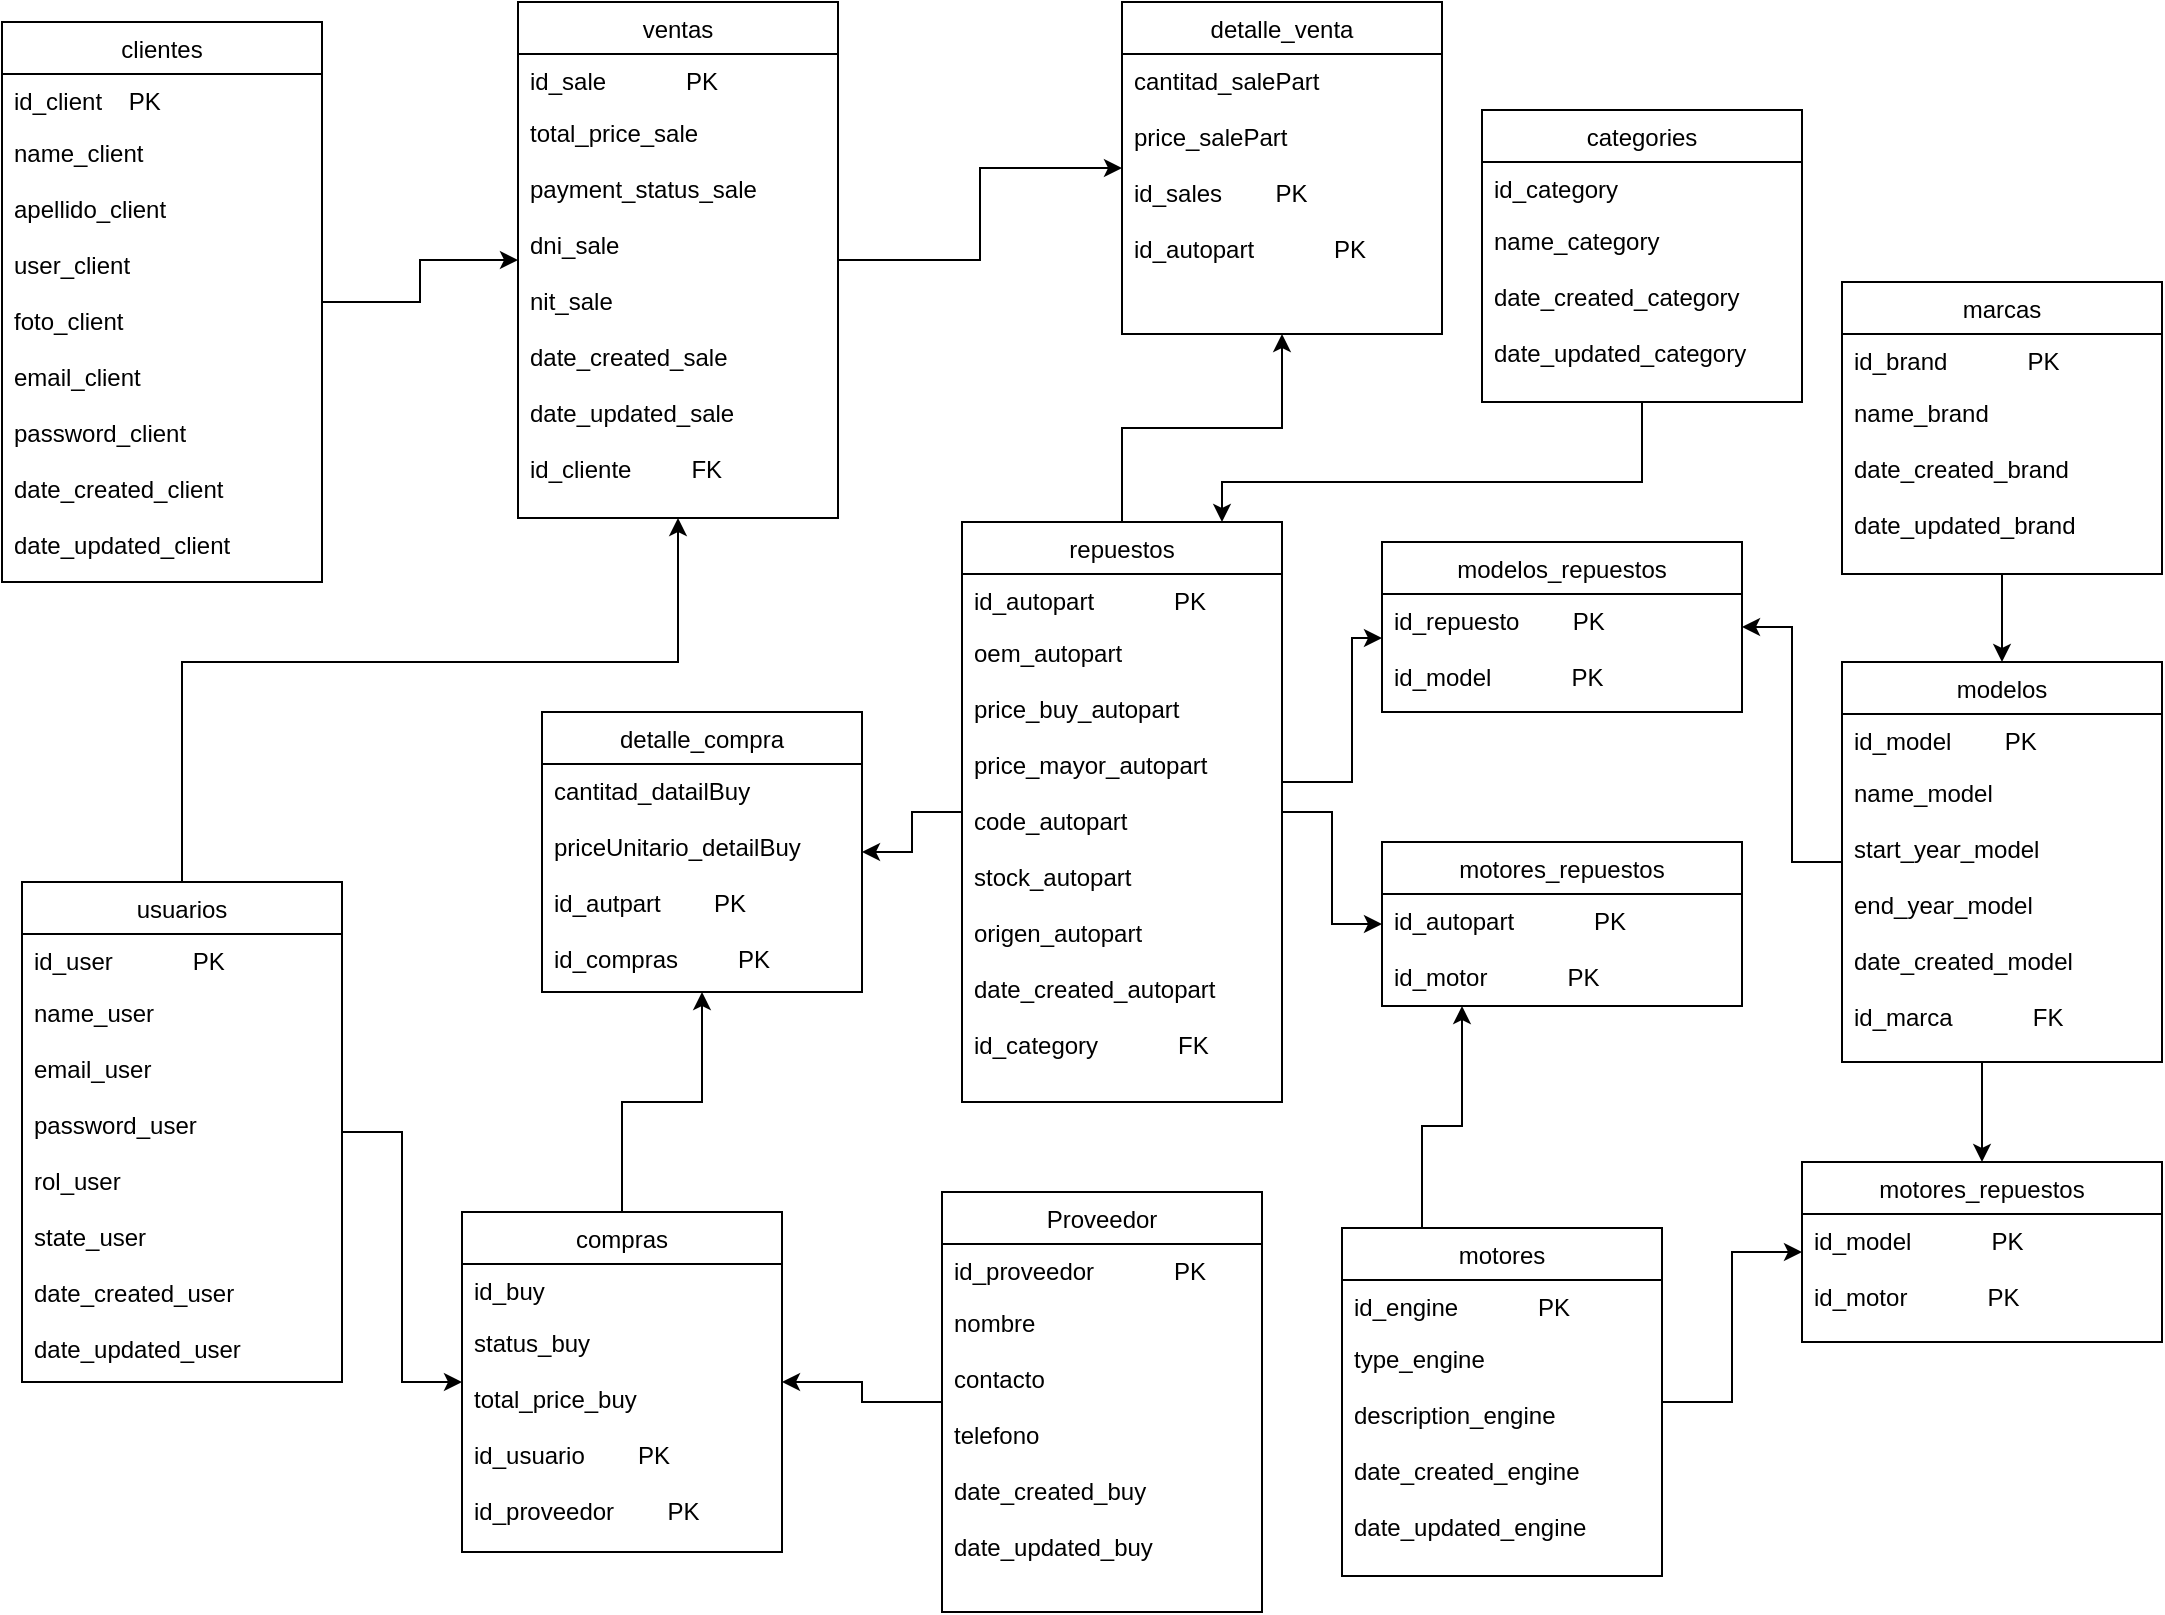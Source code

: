 <mxfile version="24.4.13" type="device">
  <diagram id="C5RBs43oDa-KdzZeNtuy" name="Page-1">
    <mxGraphModel dx="1098" dy="2520" grid="1" gridSize="10" guides="1" tooltips="1" connect="1" arrows="1" fold="1" page="1" pageScale="1" pageWidth="1100" pageHeight="850" math="0" shadow="0">
      <root>
        <mxCell id="WIyWlLk6GJQsqaUBKTNV-0" />
        <mxCell id="WIyWlLk6GJQsqaUBKTNV-1" parent="WIyWlLk6GJQsqaUBKTNV-0" />
        <mxCell id="-6f6kv1cjgYrQZZL3KVE-1" style="edgeStyle=orthogonalEdgeStyle;rounded=0;orthogonalLoop=1;jettySize=auto;html=1;" edge="1" parent="WIyWlLk6GJQsqaUBKTNV-1" source="tGhq1vd1xCX6ENyTumZ_-179" target="tGhq1vd1xCX6ENyTumZ_-230">
          <mxGeometry relative="1" as="geometry" />
        </mxCell>
        <mxCell id="tGhq1vd1xCX6ENyTumZ_-179" value="clientes" style="swimlane;fontStyle=0;align=center;verticalAlign=top;childLayout=stackLayout;horizontal=1;startSize=26;horizontalStack=0;resizeParent=1;resizeLast=0;collapsible=1;marginBottom=0;rounded=0;shadow=0;strokeWidth=1;" parent="WIyWlLk6GJQsqaUBKTNV-1" vertex="1">
          <mxGeometry x="190" y="-1670" width="160" height="280" as="geometry">
            <mxRectangle x="130" y="380" width="160" height="26" as="alternateBounds" />
          </mxGeometry>
        </mxCell>
        <mxCell id="tGhq1vd1xCX6ENyTumZ_-180" value="id_client    PK" style="text;align=left;verticalAlign=top;spacingLeft=4;spacingRight=4;overflow=hidden;rotatable=0;points=[[0,0.5],[1,0.5]];portConstraint=eastwest;" parent="tGhq1vd1xCX6ENyTumZ_-179" vertex="1">
          <mxGeometry y="26" width="160" height="26" as="geometry" />
        </mxCell>
        <mxCell id="tGhq1vd1xCX6ENyTumZ_-181" value="name_client" style="text;align=left;verticalAlign=top;spacingLeft=4;spacingRight=4;overflow=hidden;rotatable=0;points=[[0,0.5],[1,0.5]];portConstraint=eastwest;rounded=0;shadow=0;html=0;" parent="tGhq1vd1xCX6ENyTumZ_-179" vertex="1">
          <mxGeometry y="52" width="160" height="28" as="geometry" />
        </mxCell>
        <mxCell id="HjSV1TEzzstD-xtGG22P-31" value="apellido_client" style="text;align=left;verticalAlign=top;spacingLeft=4;spacingRight=4;overflow=hidden;rotatable=0;points=[[0,0.5],[1,0.5]];portConstraint=eastwest;rounded=0;shadow=0;html=0;" parent="tGhq1vd1xCX6ENyTumZ_-179" vertex="1">
          <mxGeometry y="80" width="160" height="28" as="geometry" />
        </mxCell>
        <mxCell id="HjSV1TEzzstD-xtGG22P-32" value="user_client" style="text;align=left;verticalAlign=top;spacingLeft=4;spacingRight=4;overflow=hidden;rotatable=0;points=[[0,0.5],[1,0.5]];portConstraint=eastwest;rounded=0;shadow=0;html=0;" parent="tGhq1vd1xCX6ENyTumZ_-179" vertex="1">
          <mxGeometry y="108" width="160" height="28" as="geometry" />
        </mxCell>
        <mxCell id="HjSV1TEzzstD-xtGG22P-30" value="foto_client" style="text;align=left;verticalAlign=top;spacingLeft=4;spacingRight=4;overflow=hidden;rotatable=0;points=[[0,0.5],[1,0.5]];portConstraint=eastwest;rounded=0;shadow=0;html=0;" parent="tGhq1vd1xCX6ENyTumZ_-179" vertex="1">
          <mxGeometry y="136" width="160" height="28" as="geometry" />
        </mxCell>
        <mxCell id="tGhq1vd1xCX6ENyTumZ_-183" value="email_client" style="text;align=left;verticalAlign=top;spacingLeft=4;spacingRight=4;overflow=hidden;rotatable=0;points=[[0,0.5],[1,0.5]];portConstraint=eastwest;rounded=0;shadow=0;html=0;" parent="tGhq1vd1xCX6ENyTumZ_-179" vertex="1">
          <mxGeometry y="164" width="160" height="28" as="geometry" />
        </mxCell>
        <mxCell id="tGhq1vd1xCX6ENyTumZ_-184" value="password_client" style="text;align=left;verticalAlign=top;spacingLeft=4;spacingRight=4;overflow=hidden;rotatable=0;points=[[0,0.5],[1,0.5]];portConstraint=eastwest;rounded=0;shadow=0;html=0;" parent="tGhq1vd1xCX6ENyTumZ_-179" vertex="1">
          <mxGeometry y="192" width="160" height="28" as="geometry" />
        </mxCell>
        <mxCell id="tGhq1vd1xCX6ENyTumZ_-189" value="date_created_client" style="text;align=left;verticalAlign=top;spacingLeft=4;spacingRight=4;overflow=hidden;rotatable=0;points=[[0,0.5],[1,0.5]];portConstraint=eastwest;rounded=0;shadow=0;html=0;" parent="tGhq1vd1xCX6ENyTumZ_-179" vertex="1">
          <mxGeometry y="220" width="160" height="28" as="geometry" />
        </mxCell>
        <mxCell id="tGhq1vd1xCX6ENyTumZ_-190" value="date_updated_client" style="text;align=left;verticalAlign=top;spacingLeft=4;spacingRight=4;overflow=hidden;rotatable=0;points=[[0,0.5],[1,0.5]];portConstraint=eastwest;rounded=0;shadow=0;html=0;" parent="tGhq1vd1xCX6ENyTumZ_-179" vertex="1">
          <mxGeometry y="248" width="160" height="28" as="geometry" />
        </mxCell>
        <mxCell id="-6f6kv1cjgYrQZZL3KVE-2" style="edgeStyle=orthogonalEdgeStyle;rounded=0;orthogonalLoop=1;jettySize=auto;html=1;" edge="1" parent="WIyWlLk6GJQsqaUBKTNV-1" source="tGhq1vd1xCX6ENyTumZ_-230" target="tGhq1vd1xCX6ENyTumZ_-243">
          <mxGeometry relative="1" as="geometry" />
        </mxCell>
        <mxCell id="tGhq1vd1xCX6ENyTumZ_-230" value="ventas" style="swimlane;fontStyle=0;align=center;verticalAlign=top;childLayout=stackLayout;horizontal=1;startSize=26;horizontalStack=0;resizeParent=1;resizeLast=0;collapsible=1;marginBottom=0;rounded=0;shadow=0;strokeWidth=1;" parent="WIyWlLk6GJQsqaUBKTNV-1" vertex="1">
          <mxGeometry x="448" y="-1680" width="160" height="258" as="geometry">
            <mxRectangle x="130" y="380" width="160" height="26" as="alternateBounds" />
          </mxGeometry>
        </mxCell>
        <mxCell id="tGhq1vd1xCX6ENyTumZ_-231" value="id_sale            PK" style="text;align=left;verticalAlign=top;spacingLeft=4;spacingRight=4;overflow=hidden;rotatable=0;points=[[0,0.5],[1,0.5]];portConstraint=eastwest;" parent="tGhq1vd1xCX6ENyTumZ_-230" vertex="1">
          <mxGeometry y="26" width="160" height="26" as="geometry" />
        </mxCell>
        <mxCell id="tGhq1vd1xCX6ENyTumZ_-233" value="total_price_sale" style="text;align=left;verticalAlign=top;spacingLeft=4;spacingRight=4;overflow=hidden;rotatable=0;points=[[0,0.5],[1,0.5]];portConstraint=eastwest;rounded=0;shadow=0;html=0;" parent="tGhq1vd1xCX6ENyTumZ_-230" vertex="1">
          <mxGeometry y="52" width="160" height="28" as="geometry" />
        </mxCell>
        <mxCell id="tGhq1vd1xCX6ENyTumZ_-236" value="payment_status_sale" style="text;align=left;verticalAlign=top;spacingLeft=4;spacingRight=4;overflow=hidden;rotatable=0;points=[[0,0.5],[1,0.5]];portConstraint=eastwest;rounded=0;shadow=0;html=0;" parent="tGhq1vd1xCX6ENyTumZ_-230" vertex="1">
          <mxGeometry y="80" width="160" height="28" as="geometry" />
        </mxCell>
        <mxCell id="tGhq1vd1xCX6ENyTumZ_-228" value="dni_sale" style="text;align=left;verticalAlign=top;spacingLeft=4;spacingRight=4;overflow=hidden;rotatable=0;points=[[0,0.5],[1,0.5]];portConstraint=eastwest;rounded=0;shadow=0;html=0;" parent="tGhq1vd1xCX6ENyTumZ_-230" vertex="1">
          <mxGeometry y="108" width="160" height="28" as="geometry" />
        </mxCell>
        <mxCell id="tGhq1vd1xCX6ENyTumZ_-229" value="nit_sale" style="text;align=left;verticalAlign=top;spacingLeft=4;spacingRight=4;overflow=hidden;rotatable=0;points=[[0,0.5],[1,0.5]];portConstraint=eastwest;rounded=0;shadow=0;html=0;" parent="tGhq1vd1xCX6ENyTumZ_-230" vertex="1">
          <mxGeometry y="136" width="160" height="28" as="geometry" />
        </mxCell>
        <mxCell id="tGhq1vd1xCX6ENyTumZ_-234" value="date_created_sale" style="text;align=left;verticalAlign=top;spacingLeft=4;spacingRight=4;overflow=hidden;rotatable=0;points=[[0,0.5],[1,0.5]];portConstraint=eastwest;rounded=0;shadow=0;html=0;" parent="tGhq1vd1xCX6ENyTumZ_-230" vertex="1">
          <mxGeometry y="164" width="160" height="28" as="geometry" />
        </mxCell>
        <mxCell id="pzW-7_iiwVMMT-klEPPE-28" value="date_updated_sale" style="text;align=left;verticalAlign=top;spacingLeft=4;spacingRight=4;overflow=hidden;rotatable=0;points=[[0,0.5],[1,0.5]];portConstraint=eastwest;rounded=0;shadow=0;html=0;" parent="tGhq1vd1xCX6ENyTumZ_-230" vertex="1">
          <mxGeometry y="192" width="160" height="28" as="geometry" />
        </mxCell>
        <mxCell id="-6f6kv1cjgYrQZZL3KVE-15" value="id_cliente         FK" style="text;align=left;verticalAlign=top;spacingLeft=4;spacingRight=4;overflow=hidden;rotatable=0;points=[[0,0.5],[1,0.5]];portConstraint=eastwest;rounded=0;shadow=0;html=0;" vertex="1" parent="tGhq1vd1xCX6ENyTumZ_-230">
          <mxGeometry y="220" width="160" height="38" as="geometry" />
        </mxCell>
        <mxCell id="-6f6kv1cjgYrQZZL3KVE-4" style="edgeStyle=orthogonalEdgeStyle;rounded=0;orthogonalLoop=1;jettySize=auto;html=1;" edge="1" parent="WIyWlLk6GJQsqaUBKTNV-1" source="zkfFHV4jXpPFQw0GAbJ--6" target="tGhq1vd1xCX6ENyTumZ_-230">
          <mxGeometry relative="1" as="geometry">
            <Array as="points">
              <mxPoint x="280" y="-1350" />
              <mxPoint x="528" y="-1350" />
            </Array>
          </mxGeometry>
        </mxCell>
        <mxCell id="-6f6kv1cjgYrQZZL3KVE-5" style="edgeStyle=orthogonalEdgeStyle;rounded=0;orthogonalLoop=1;jettySize=auto;html=1;" edge="1" parent="WIyWlLk6GJQsqaUBKTNV-1" source="zkfFHV4jXpPFQw0GAbJ--6" target="tGhq1vd1xCX6ENyTumZ_-64">
          <mxGeometry relative="1" as="geometry" />
        </mxCell>
        <mxCell id="zkfFHV4jXpPFQw0GAbJ--6" value="usuarios" style="swimlane;fontStyle=0;align=center;verticalAlign=top;childLayout=stackLayout;horizontal=1;startSize=26;horizontalStack=0;resizeParent=1;resizeLast=0;collapsible=1;marginBottom=0;rounded=0;shadow=0;strokeWidth=1;" parent="WIyWlLk6GJQsqaUBKTNV-1" vertex="1">
          <mxGeometry x="200" y="-1240" width="160" height="250" as="geometry">
            <mxRectangle x="130" y="380" width="160" height="26" as="alternateBounds" />
          </mxGeometry>
        </mxCell>
        <mxCell id="zkfFHV4jXpPFQw0GAbJ--7" value="id_user            PK" style="text;align=left;verticalAlign=top;spacingLeft=4;spacingRight=4;overflow=hidden;rotatable=0;points=[[0,0.5],[1,0.5]];portConstraint=eastwest;" parent="zkfFHV4jXpPFQw0GAbJ--6" vertex="1">
          <mxGeometry y="26" width="160" height="26" as="geometry" />
        </mxCell>
        <mxCell id="icrbJqTL_05nz_oc38vD-0" value="name_user" style="text;align=left;verticalAlign=top;spacingLeft=4;spacingRight=4;overflow=hidden;rotatable=0;points=[[0,0.5],[1,0.5]];portConstraint=eastwest;rounded=0;shadow=0;html=0;" parent="zkfFHV4jXpPFQw0GAbJ--6" vertex="1">
          <mxGeometry y="52" width="160" height="28" as="geometry" />
        </mxCell>
        <mxCell id="icrbJqTL_05nz_oc38vD-10" value="email_user" style="text;align=left;verticalAlign=top;spacingLeft=4;spacingRight=4;overflow=hidden;rotatable=0;points=[[0,0.5],[1,0.5]];portConstraint=eastwest;rounded=0;shadow=0;html=0;" parent="zkfFHV4jXpPFQw0GAbJ--6" vertex="1">
          <mxGeometry y="80" width="160" height="28" as="geometry" />
        </mxCell>
        <mxCell id="zkfFHV4jXpPFQw0GAbJ--8" value="password_user" style="text;align=left;verticalAlign=top;spacingLeft=4;spacingRight=4;overflow=hidden;rotatable=0;points=[[0,0.5],[1,0.5]];portConstraint=eastwest;rounded=0;shadow=0;html=0;" parent="zkfFHV4jXpPFQw0GAbJ--6" vertex="1">
          <mxGeometry y="108" width="160" height="28" as="geometry" />
        </mxCell>
        <mxCell id="icrbJqTL_05nz_oc38vD-34" value="rol_user" style="text;align=left;verticalAlign=top;spacingLeft=4;spacingRight=4;overflow=hidden;rotatable=0;points=[[0,0.5],[1,0.5]];portConstraint=eastwest;rounded=0;shadow=0;html=0;" parent="zkfFHV4jXpPFQw0GAbJ--6" vertex="1">
          <mxGeometry y="136" width="160" height="28" as="geometry" />
        </mxCell>
        <mxCell id="icrbJqTL_05nz_oc38vD-11" value="state_user" style="text;align=left;verticalAlign=top;spacingLeft=4;spacingRight=4;overflow=hidden;rotatable=0;points=[[0,0.5],[1,0.5]];portConstraint=eastwest;rounded=0;shadow=0;html=0;" parent="zkfFHV4jXpPFQw0GAbJ--6" vertex="1">
          <mxGeometry y="164" width="160" height="28" as="geometry" />
        </mxCell>
        <mxCell id="tGhq1vd1xCX6ENyTumZ_-11" value="date_created_user" style="text;align=left;verticalAlign=top;spacingLeft=4;spacingRight=4;overflow=hidden;rotatable=0;points=[[0,0.5],[1,0.5]];portConstraint=eastwest;rounded=0;shadow=0;html=0;" parent="zkfFHV4jXpPFQw0GAbJ--6" vertex="1">
          <mxGeometry y="192" width="160" height="28" as="geometry" />
        </mxCell>
        <mxCell id="tGhq1vd1xCX6ENyTumZ_-12" value="date_updated_user" style="text;align=left;verticalAlign=top;spacingLeft=4;spacingRight=4;overflow=hidden;rotatable=0;points=[[0,0.5],[1,0.5]];portConstraint=eastwest;rounded=0;shadow=0;html=0;" parent="zkfFHV4jXpPFQw0GAbJ--6" vertex="1">
          <mxGeometry y="220" width="160" height="28" as="geometry" />
        </mxCell>
        <mxCell id="-6f6kv1cjgYrQZZL3KVE-6" style="edgeStyle=orthogonalEdgeStyle;rounded=0;orthogonalLoop=1;jettySize=auto;html=1;" edge="1" parent="WIyWlLk6GJQsqaUBKTNV-1" source="tGhq1vd1xCX6ENyTumZ_-64" target="tGhq1vd1xCX6ENyTumZ_-87">
          <mxGeometry relative="1" as="geometry" />
        </mxCell>
        <mxCell id="tGhq1vd1xCX6ENyTumZ_-64" value="compras" style="swimlane;fontStyle=0;align=center;verticalAlign=top;childLayout=stackLayout;horizontal=1;startSize=26;horizontalStack=0;resizeParent=1;resizeLast=0;collapsible=1;marginBottom=0;rounded=0;shadow=0;strokeWidth=1;" parent="WIyWlLk6GJQsqaUBKTNV-1" vertex="1">
          <mxGeometry x="420" y="-1075" width="160" height="170" as="geometry">
            <mxRectangle x="130" y="380" width="160" height="26" as="alternateBounds" />
          </mxGeometry>
        </mxCell>
        <mxCell id="tGhq1vd1xCX6ENyTumZ_-65" value="id_buy" style="text;align=left;verticalAlign=top;spacingLeft=4;spacingRight=4;overflow=hidden;rotatable=0;points=[[0,0.5],[1,0.5]];portConstraint=eastwest;" parent="tGhq1vd1xCX6ENyTumZ_-64" vertex="1">
          <mxGeometry y="26" width="160" height="26" as="geometry" />
        </mxCell>
        <mxCell id="tGhq1vd1xCX6ENyTumZ_-66" value="status_buy" style="text;align=left;verticalAlign=top;spacingLeft=4;spacingRight=4;overflow=hidden;rotatable=0;points=[[0,0.5],[1,0.5]];portConstraint=eastwest;rounded=0;shadow=0;html=0;" parent="tGhq1vd1xCX6ENyTumZ_-64" vertex="1">
          <mxGeometry y="52" width="160" height="28" as="geometry" />
        </mxCell>
        <mxCell id="tGhq1vd1xCX6ENyTumZ_-70" value="total_price_buy" style="text;align=left;verticalAlign=top;spacingLeft=4;spacingRight=4;overflow=hidden;rotatable=0;points=[[0,0.5],[1,0.5]];portConstraint=eastwest;rounded=0;shadow=0;html=0;" parent="tGhq1vd1xCX6ENyTumZ_-64" vertex="1">
          <mxGeometry y="80" width="160" height="28" as="geometry" />
        </mxCell>
        <mxCell id="tGhq1vd1xCX6ENyTumZ_-68" value="id_usuario        PK" style="text;align=left;verticalAlign=top;spacingLeft=4;spacingRight=4;overflow=hidden;rotatable=0;points=[[0,0.5],[1,0.5]];portConstraint=eastwest;rounded=0;shadow=0;html=0;" parent="tGhq1vd1xCX6ENyTumZ_-64" vertex="1">
          <mxGeometry y="108" width="160" height="28" as="geometry" />
        </mxCell>
        <mxCell id="tGhq1vd1xCX6ENyTumZ_-69" value="id_proveedor        PK" style="text;align=left;verticalAlign=top;spacingLeft=4;spacingRight=4;overflow=hidden;rotatable=0;points=[[0,0.5],[1,0.5]];portConstraint=eastwest;rounded=0;shadow=0;html=0;" parent="tGhq1vd1xCX6ENyTumZ_-64" vertex="1">
          <mxGeometry y="136" width="160" height="28" as="geometry" />
        </mxCell>
        <mxCell id="tGhq1vd1xCX6ENyTumZ_-87" value="detalle_compra" style="swimlane;fontStyle=0;align=center;verticalAlign=top;childLayout=stackLayout;horizontal=1;startSize=26;horizontalStack=0;resizeParent=1;resizeLast=0;collapsible=1;marginBottom=0;rounded=0;shadow=0;strokeWidth=1;" parent="WIyWlLk6GJQsqaUBKTNV-1" vertex="1">
          <mxGeometry x="460" y="-1325" width="160" height="140" as="geometry">
            <mxRectangle x="130" y="380" width="160" height="26" as="alternateBounds" />
          </mxGeometry>
        </mxCell>
        <mxCell id="tGhq1vd1xCX6ENyTumZ_-89" value="cantitad_datailBuy" style="text;align=left;verticalAlign=top;spacingLeft=4;spacingRight=4;overflow=hidden;rotatable=0;points=[[0,0.5],[1,0.5]];portConstraint=eastwest;rounded=0;shadow=0;html=0;" parent="tGhq1vd1xCX6ENyTumZ_-87" vertex="1">
          <mxGeometry y="26" width="160" height="28" as="geometry" />
        </mxCell>
        <mxCell id="tGhq1vd1xCX6ENyTumZ_-90" value="priceUnitario_detailBuy" style="text;align=left;verticalAlign=top;spacingLeft=4;spacingRight=4;overflow=hidden;rotatable=0;points=[[0,0.5],[1,0.5]];portConstraint=eastwest;rounded=0;shadow=0;html=0;" parent="tGhq1vd1xCX6ENyTumZ_-87" vertex="1">
          <mxGeometry y="54" width="160" height="28" as="geometry" />
        </mxCell>
        <mxCell id="tGhq1vd1xCX6ENyTumZ_-91" value="id_autpart        PK" style="text;align=left;verticalAlign=top;spacingLeft=4;spacingRight=4;overflow=hidden;rotatable=0;points=[[0,0.5],[1,0.5]];portConstraint=eastwest;rounded=0;shadow=0;html=0;" parent="tGhq1vd1xCX6ENyTumZ_-87" vertex="1">
          <mxGeometry y="82" width="160" height="28" as="geometry" />
        </mxCell>
        <mxCell id="tGhq1vd1xCX6ENyTumZ_-92" value="id_compras         PK" style="text;align=left;verticalAlign=top;spacingLeft=4;spacingRight=4;overflow=hidden;rotatable=0;points=[[0,0.5],[1,0.5]];portConstraint=eastwest;rounded=0;shadow=0;html=0;" parent="tGhq1vd1xCX6ENyTumZ_-87" vertex="1">
          <mxGeometry y="110" width="160" height="28" as="geometry" />
        </mxCell>
        <mxCell id="-6f6kv1cjgYrQZZL3KVE-3" style="edgeStyle=orthogonalEdgeStyle;rounded=0;orthogonalLoop=1;jettySize=auto;html=1;" edge="1" parent="WIyWlLk6GJQsqaUBKTNV-1" source="tGhq1vd1xCX6ENyTumZ_-94" target="tGhq1vd1xCX6ENyTumZ_-243">
          <mxGeometry relative="1" as="geometry" />
        </mxCell>
        <mxCell id="-6f6kv1cjgYrQZZL3KVE-7" style="edgeStyle=orthogonalEdgeStyle;rounded=0;orthogonalLoop=1;jettySize=auto;html=1;" edge="1" parent="WIyWlLk6GJQsqaUBKTNV-1" source="tGhq1vd1xCX6ENyTumZ_-94" target="tGhq1vd1xCX6ENyTumZ_-87">
          <mxGeometry relative="1" as="geometry" />
        </mxCell>
        <mxCell id="-6f6kv1cjgYrQZZL3KVE-9" style="edgeStyle=orthogonalEdgeStyle;rounded=0;orthogonalLoop=1;jettySize=auto;html=1;" edge="1" parent="WIyWlLk6GJQsqaUBKTNV-1" source="tGhq1vd1xCX6ENyTumZ_-94" target="sHOM1PMXue6XPy4m4KVC-8">
          <mxGeometry relative="1" as="geometry" />
        </mxCell>
        <mxCell id="-6f6kv1cjgYrQZZL3KVE-13" style="edgeStyle=orthogonalEdgeStyle;rounded=0;orthogonalLoop=1;jettySize=auto;html=1;" edge="1" parent="WIyWlLk6GJQsqaUBKTNV-1" source="tGhq1vd1xCX6ENyTumZ_-94" target="tGhq1vd1xCX6ENyTumZ_-253">
          <mxGeometry relative="1" as="geometry">
            <Array as="points">
              <mxPoint x="865" y="-1290" />
              <mxPoint x="865" y="-1362" />
            </Array>
          </mxGeometry>
        </mxCell>
        <mxCell id="tGhq1vd1xCX6ENyTumZ_-94" value="repuestos" style="swimlane;fontStyle=0;align=center;verticalAlign=top;childLayout=stackLayout;horizontal=1;startSize=26;horizontalStack=0;resizeParent=1;resizeLast=0;collapsible=1;marginBottom=0;rounded=0;shadow=0;strokeWidth=1;" parent="WIyWlLk6GJQsqaUBKTNV-1" vertex="1">
          <mxGeometry x="670" y="-1420" width="160" height="290" as="geometry">
            <mxRectangle x="620" y="-440" width="160" height="26" as="alternateBounds" />
          </mxGeometry>
        </mxCell>
        <mxCell id="tGhq1vd1xCX6ENyTumZ_-95" value="id_autopart            PK" style="text;align=left;verticalAlign=top;spacingLeft=4;spacingRight=4;overflow=hidden;rotatable=0;points=[[0,0.5],[1,0.5]];portConstraint=eastwest;" parent="tGhq1vd1xCX6ENyTumZ_-94" vertex="1">
          <mxGeometry y="26" width="160" height="26" as="geometry" />
        </mxCell>
        <mxCell id="tGhq1vd1xCX6ENyTumZ_-96" value="oem_autopart" style="text;align=left;verticalAlign=top;spacingLeft=4;spacingRight=4;overflow=hidden;rotatable=0;points=[[0,0.5],[1,0.5]];portConstraint=eastwest;rounded=0;shadow=0;html=0;" parent="tGhq1vd1xCX6ENyTumZ_-94" vertex="1">
          <mxGeometry y="52" width="160" height="28" as="geometry" />
        </mxCell>
        <mxCell id="tGhq1vd1xCX6ENyTumZ_-97" value="price_buy_autopart" style="text;align=left;verticalAlign=top;spacingLeft=4;spacingRight=4;overflow=hidden;rotatable=0;points=[[0,0.5],[1,0.5]];portConstraint=eastwest;rounded=0;shadow=0;html=0;" parent="tGhq1vd1xCX6ENyTumZ_-94" vertex="1">
          <mxGeometry y="80" width="160" height="28" as="geometry" />
        </mxCell>
        <mxCell id="tGhq1vd1xCX6ENyTumZ_-102" value="price_mayor_autopart" style="text;align=left;verticalAlign=top;spacingLeft=4;spacingRight=4;overflow=hidden;rotatable=0;points=[[0,0.5],[1,0.5]];portConstraint=eastwest;rounded=0;shadow=0;html=0;" parent="tGhq1vd1xCX6ENyTumZ_-94" vertex="1">
          <mxGeometry y="108" width="160" height="28" as="geometry" />
        </mxCell>
        <mxCell id="_CXoZBGpfcz07bPPq3PS-116" value="code_autopart" style="text;align=left;verticalAlign=top;spacingLeft=4;spacingRight=4;overflow=hidden;rotatable=0;points=[[0,0.5],[1,0.5]];portConstraint=eastwest;rounded=0;shadow=0;html=0;" parent="tGhq1vd1xCX6ENyTumZ_-94" vertex="1">
          <mxGeometry y="136" width="160" height="28" as="geometry" />
        </mxCell>
        <mxCell id="tGhq1vd1xCX6ENyTumZ_-103" value="stock_autopart" style="text;align=left;verticalAlign=top;spacingLeft=4;spacingRight=4;overflow=hidden;rotatable=0;points=[[0,0.5],[1,0.5]];portConstraint=eastwest;rounded=0;shadow=0;html=0;" parent="tGhq1vd1xCX6ENyTumZ_-94" vertex="1">
          <mxGeometry y="164" width="160" height="28" as="geometry" />
        </mxCell>
        <mxCell id="hEAHpVz6nBF3H3ayaTzq-0" value="origen_autopart" style="text;align=left;verticalAlign=top;spacingLeft=4;spacingRight=4;overflow=hidden;rotatable=0;points=[[0,0.5],[1,0.5]];portConstraint=eastwest;rounded=0;shadow=0;html=0;" parent="tGhq1vd1xCX6ENyTumZ_-94" vertex="1">
          <mxGeometry y="192" width="160" height="28" as="geometry" />
        </mxCell>
        <mxCell id="tGhq1vd1xCX6ENyTumZ_-98" value="date_created_autopart" style="text;align=left;verticalAlign=top;spacingLeft=4;spacingRight=4;overflow=hidden;rotatable=0;points=[[0,0.5],[1,0.5]];portConstraint=eastwest;rounded=0;shadow=0;html=0;" parent="tGhq1vd1xCX6ENyTumZ_-94" vertex="1">
          <mxGeometry y="220" width="160" height="28" as="geometry" />
        </mxCell>
        <mxCell id="tGhq1vd1xCX6ENyTumZ_-99" value="id_category            FK" style="text;align=left;verticalAlign=top;spacingLeft=4;spacingRight=4;overflow=hidden;rotatable=0;points=[[0,0.5],[1,0.5]];portConstraint=eastwest;rounded=0;shadow=0;html=0;" parent="tGhq1vd1xCX6ENyTumZ_-94" vertex="1">
          <mxGeometry y="248" width="160" height="42" as="geometry" />
        </mxCell>
        <mxCell id="-6f6kv1cjgYrQZZL3KVE-26" style="edgeStyle=orthogonalEdgeStyle;rounded=0;orthogonalLoop=1;jettySize=auto;html=1;" edge="1" parent="WIyWlLk6GJQsqaUBKTNV-1" source="tGhq1vd1xCX6ENyTumZ_-107" target="tGhq1vd1xCX6ENyTumZ_-94">
          <mxGeometry relative="1" as="geometry">
            <Array as="points">
              <mxPoint x="1010" y="-1440" />
              <mxPoint x="800" y="-1440" />
            </Array>
          </mxGeometry>
        </mxCell>
        <mxCell id="tGhq1vd1xCX6ENyTumZ_-107" value="categories" style="swimlane;fontStyle=0;align=center;verticalAlign=top;childLayout=stackLayout;horizontal=1;startSize=26;horizontalStack=0;resizeParent=1;resizeLast=0;collapsible=1;marginBottom=0;rounded=0;shadow=0;strokeWidth=1;" parent="WIyWlLk6GJQsqaUBKTNV-1" vertex="1">
          <mxGeometry x="930" y="-1626" width="160" height="146" as="geometry">
            <mxRectangle x="130" y="380" width="160" height="26" as="alternateBounds" />
          </mxGeometry>
        </mxCell>
        <mxCell id="tGhq1vd1xCX6ENyTumZ_-108" value="id_category" style="text;align=left;verticalAlign=top;spacingLeft=4;spacingRight=4;overflow=hidden;rotatable=0;points=[[0,0.5],[1,0.5]];portConstraint=eastwest;" parent="tGhq1vd1xCX6ENyTumZ_-107" vertex="1">
          <mxGeometry y="26" width="160" height="26" as="geometry" />
        </mxCell>
        <mxCell id="tGhq1vd1xCX6ENyTumZ_-110" value="name_category" style="text;align=left;verticalAlign=top;spacingLeft=4;spacingRight=4;overflow=hidden;rotatable=0;points=[[0,0.5],[1,0.5]];portConstraint=eastwest;rounded=0;shadow=0;html=0;" parent="tGhq1vd1xCX6ENyTumZ_-107" vertex="1">
          <mxGeometry y="52" width="160" height="28" as="geometry" />
        </mxCell>
        <mxCell id="tGhq1vd1xCX6ENyTumZ_-113" value="date_created_category" style="text;align=left;verticalAlign=top;spacingLeft=4;spacingRight=4;overflow=hidden;rotatable=0;points=[[0,0.5],[1,0.5]];portConstraint=eastwest;rounded=0;shadow=0;html=0;" parent="tGhq1vd1xCX6ENyTumZ_-107" vertex="1">
          <mxGeometry y="80" width="160" height="28" as="geometry" />
        </mxCell>
        <mxCell id="tGhq1vd1xCX6ENyTumZ_-114" value="date_updated_category" style="text;align=left;verticalAlign=top;spacingLeft=4;spacingRight=4;overflow=hidden;rotatable=0;points=[[0,0.5],[1,0.5]];portConstraint=eastwest;rounded=0;shadow=0;html=0;" parent="tGhq1vd1xCX6ENyTumZ_-107" vertex="1">
          <mxGeometry y="108" width="160" height="38" as="geometry" />
        </mxCell>
        <mxCell id="-6f6kv1cjgYrQZZL3KVE-12" style="edgeStyle=orthogonalEdgeStyle;rounded=0;orthogonalLoop=1;jettySize=auto;html=1;" edge="1" parent="WIyWlLk6GJQsqaUBKTNV-1" source="tGhq1vd1xCX6ENyTumZ_-118" target="tGhq1vd1xCX6ENyTumZ_-253">
          <mxGeometry relative="1" as="geometry" />
        </mxCell>
        <mxCell id="-6f6kv1cjgYrQZZL3KVE-24" style="edgeStyle=orthogonalEdgeStyle;rounded=0;orthogonalLoop=1;jettySize=auto;html=1;" edge="1" parent="WIyWlLk6GJQsqaUBKTNV-1" source="tGhq1vd1xCX6ENyTumZ_-118" target="-6f6kv1cjgYrQZZL3KVE-19">
          <mxGeometry relative="1" as="geometry">
            <Array as="points">
              <mxPoint x="1180" y="-1130" />
              <mxPoint x="1180" y="-1130" />
            </Array>
          </mxGeometry>
        </mxCell>
        <mxCell id="tGhq1vd1xCX6ENyTumZ_-118" value="modelos" style="swimlane;fontStyle=0;align=center;verticalAlign=top;childLayout=stackLayout;horizontal=1;startSize=26;horizontalStack=0;resizeParent=1;resizeLast=0;collapsible=1;marginBottom=0;rounded=0;shadow=0;strokeWidth=1;" parent="WIyWlLk6GJQsqaUBKTNV-1" vertex="1">
          <mxGeometry x="1110" y="-1350" width="160" height="200" as="geometry">
            <mxRectangle x="130" y="380" width="160" height="26" as="alternateBounds" />
          </mxGeometry>
        </mxCell>
        <mxCell id="tGhq1vd1xCX6ENyTumZ_-119" value="id_model        PK" style="text;align=left;verticalAlign=top;spacingLeft=4;spacingRight=4;overflow=hidden;rotatable=0;points=[[0,0.5],[1,0.5]];portConstraint=eastwest;" parent="tGhq1vd1xCX6ENyTumZ_-118" vertex="1">
          <mxGeometry y="26" width="160" height="26" as="geometry" />
        </mxCell>
        <mxCell id="tGhq1vd1xCX6ENyTumZ_-120" value="name_model" style="text;align=left;verticalAlign=top;spacingLeft=4;spacingRight=4;overflow=hidden;rotatable=0;points=[[0,0.5],[1,0.5]];portConstraint=eastwest;rounded=0;shadow=0;html=0;" parent="tGhq1vd1xCX6ENyTumZ_-118" vertex="1">
          <mxGeometry y="52" width="160" height="28" as="geometry" />
        </mxCell>
        <mxCell id="tGhq1vd1xCX6ENyTumZ_-123" value="start_year_model" style="text;align=left;verticalAlign=top;spacingLeft=4;spacingRight=4;overflow=hidden;rotatable=0;points=[[0,0.5],[1,0.5]];portConstraint=eastwest;rounded=0;shadow=0;html=0;" parent="tGhq1vd1xCX6ENyTumZ_-118" vertex="1">
          <mxGeometry y="80" width="160" height="28" as="geometry" />
        </mxCell>
        <mxCell id="tGhq1vd1xCX6ENyTumZ_-125" value="end_year_model" style="text;align=left;verticalAlign=top;spacingLeft=4;spacingRight=4;overflow=hidden;rotatable=0;points=[[0,0.5],[1,0.5]];portConstraint=eastwest;rounded=0;shadow=0;html=0;" parent="tGhq1vd1xCX6ENyTumZ_-118" vertex="1">
          <mxGeometry y="108" width="160" height="28" as="geometry" />
        </mxCell>
        <mxCell id="tGhq1vd1xCX6ENyTumZ_-121" value="date_created_model" style="text;align=left;verticalAlign=top;spacingLeft=4;spacingRight=4;overflow=hidden;rotatable=0;points=[[0,0.5],[1,0.5]];portConstraint=eastwest;rounded=0;shadow=0;html=0;" parent="tGhq1vd1xCX6ENyTumZ_-118" vertex="1">
          <mxGeometry y="136" width="160" height="28" as="geometry" />
        </mxCell>
        <mxCell id="tGhq1vd1xCX6ENyTumZ_-122" value="id_marca            FK" style="text;align=left;verticalAlign=top;spacingLeft=4;spacingRight=4;overflow=hidden;rotatable=0;points=[[0,0.5],[1,0.5]];portConstraint=eastwest;rounded=0;shadow=0;html=0;" parent="tGhq1vd1xCX6ENyTumZ_-118" vertex="1">
          <mxGeometry y="164" width="160" height="26" as="geometry" />
        </mxCell>
        <mxCell id="-6f6kv1cjgYrQZZL3KVE-17" style="edgeStyle=orthogonalEdgeStyle;rounded=0;orthogonalLoop=1;jettySize=auto;html=1;" edge="1" parent="WIyWlLk6GJQsqaUBKTNV-1" source="tGhq1vd1xCX6ENyTumZ_-129" target="tGhq1vd1xCX6ENyTumZ_-118">
          <mxGeometry relative="1" as="geometry" />
        </mxCell>
        <mxCell id="tGhq1vd1xCX6ENyTumZ_-129" value="marcas" style="swimlane;fontStyle=0;align=center;verticalAlign=top;childLayout=stackLayout;horizontal=1;startSize=26;horizontalStack=0;resizeParent=1;resizeLast=0;collapsible=1;marginBottom=0;rounded=0;shadow=0;strokeWidth=1;" parent="WIyWlLk6GJQsqaUBKTNV-1" vertex="1">
          <mxGeometry x="1110" y="-1540" width="160" height="146" as="geometry">
            <mxRectangle x="130" y="380" width="160" height="26" as="alternateBounds" />
          </mxGeometry>
        </mxCell>
        <mxCell id="tGhq1vd1xCX6ENyTumZ_-130" value="id_brand            PK" style="text;align=left;verticalAlign=top;spacingLeft=4;spacingRight=4;overflow=hidden;rotatable=0;points=[[0,0.5],[1,0.5]];portConstraint=eastwest;" parent="tGhq1vd1xCX6ENyTumZ_-129" vertex="1">
          <mxGeometry y="26" width="160" height="26" as="geometry" />
        </mxCell>
        <mxCell id="tGhq1vd1xCX6ENyTumZ_-131" value="name_brand" style="text;align=left;verticalAlign=top;spacingLeft=4;spacingRight=4;overflow=hidden;rotatable=0;points=[[0,0.5],[1,0.5]];portConstraint=eastwest;rounded=0;shadow=0;html=0;" parent="tGhq1vd1xCX6ENyTumZ_-129" vertex="1">
          <mxGeometry y="52" width="160" height="28" as="geometry" />
        </mxCell>
        <mxCell id="tGhq1vd1xCX6ENyTumZ_-132" value="date_created_brand" style="text;align=left;verticalAlign=top;spacingLeft=4;spacingRight=4;overflow=hidden;rotatable=0;points=[[0,0.5],[1,0.5]];portConstraint=eastwest;rounded=0;shadow=0;html=0;" parent="tGhq1vd1xCX6ENyTumZ_-129" vertex="1">
          <mxGeometry y="80" width="160" height="28" as="geometry" />
        </mxCell>
        <mxCell id="tGhq1vd1xCX6ENyTumZ_-133" value="date_updated_brand" style="text;align=left;verticalAlign=top;spacingLeft=4;spacingRight=4;overflow=hidden;rotatable=0;points=[[0,0.5],[1,0.5]];portConstraint=eastwest;rounded=0;shadow=0;html=0;" parent="tGhq1vd1xCX6ENyTumZ_-129" vertex="1">
          <mxGeometry y="108" width="160" height="38" as="geometry" />
        </mxCell>
        <mxCell id="tGhq1vd1xCX6ENyTumZ_-149" style="edgeStyle=none;rounded=0;orthogonalLoop=1;jettySize=auto;html=1;exitX=0.5;exitY=0;exitDx=0;exitDy=0;entryX=0.75;entryY=0;entryDx=0;entryDy=0;strokeColor=default;align=center;verticalAlign=middle;fontFamily=Helvetica;fontSize=11;fontColor=default;labelBackgroundColor=default;endArrow=none;" parent="WIyWlLk6GJQsqaUBKTNV-1" source="tGhq1vd1xCX6ENyTumZ_-107" target="tGhq1vd1xCX6ENyTumZ_-107" edge="1">
          <mxGeometry relative="1" as="geometry" />
        </mxCell>
        <mxCell id="-6f6kv1cjgYrQZZL3KVE-11" style="edgeStyle=orthogonalEdgeStyle;rounded=0;orthogonalLoop=1;jettySize=auto;html=1;" edge="1" parent="WIyWlLk6GJQsqaUBKTNV-1" source="tGhq1vd1xCX6ENyTumZ_-150" target="sHOM1PMXue6XPy4m4KVC-8">
          <mxGeometry relative="1" as="geometry">
            <Array as="points">
              <mxPoint x="900" y="-1118" />
              <mxPoint x="920" y="-1118" />
            </Array>
          </mxGeometry>
        </mxCell>
        <mxCell id="-6f6kv1cjgYrQZZL3KVE-22" style="edgeStyle=orthogonalEdgeStyle;rounded=0;orthogonalLoop=1;jettySize=auto;html=1;" edge="1" parent="WIyWlLk6GJQsqaUBKTNV-1" source="tGhq1vd1xCX6ENyTumZ_-150" target="-6f6kv1cjgYrQZZL3KVE-19">
          <mxGeometry relative="1" as="geometry" />
        </mxCell>
        <mxCell id="tGhq1vd1xCX6ENyTumZ_-150" value="motores" style="swimlane;fontStyle=0;align=center;verticalAlign=top;childLayout=stackLayout;horizontal=1;startSize=26;horizontalStack=0;resizeParent=1;resizeLast=0;collapsible=1;marginBottom=0;rounded=0;shadow=0;strokeWidth=1;" parent="WIyWlLk6GJQsqaUBKTNV-1" vertex="1">
          <mxGeometry x="860" y="-1067.01" width="160" height="174" as="geometry">
            <mxRectangle x="130" y="380" width="160" height="26" as="alternateBounds" />
          </mxGeometry>
        </mxCell>
        <mxCell id="tGhq1vd1xCX6ENyTumZ_-151" value="id_engine            PK" style="text;align=left;verticalAlign=top;spacingLeft=4;spacingRight=4;overflow=hidden;rotatable=0;points=[[0,0.5],[1,0.5]];portConstraint=eastwest;" parent="tGhq1vd1xCX6ENyTumZ_-150" vertex="1">
          <mxGeometry y="26" width="160" height="26" as="geometry" />
        </mxCell>
        <mxCell id="tGhq1vd1xCX6ENyTumZ_-152" value="type_engine" style="text;align=left;verticalAlign=top;spacingLeft=4;spacingRight=4;overflow=hidden;rotatable=0;points=[[0,0.5],[1,0.5]];portConstraint=eastwest;rounded=0;shadow=0;html=0;" parent="tGhq1vd1xCX6ENyTumZ_-150" vertex="1">
          <mxGeometry y="52" width="160" height="28" as="geometry" />
        </mxCell>
        <mxCell id="tGhq1vd1xCX6ENyTumZ_-161" value="description_engine" style="text;align=left;verticalAlign=top;spacingLeft=4;spacingRight=4;overflow=hidden;rotatable=0;points=[[0,0.5],[1,0.5]];portConstraint=eastwest;rounded=0;shadow=0;html=0;" parent="tGhq1vd1xCX6ENyTumZ_-150" vertex="1">
          <mxGeometry y="80" width="160" height="28" as="geometry" />
        </mxCell>
        <mxCell id="tGhq1vd1xCX6ENyTumZ_-153" value="date_created_engine" style="text;align=left;verticalAlign=top;spacingLeft=4;spacingRight=4;overflow=hidden;rotatable=0;points=[[0,0.5],[1,0.5]];portConstraint=eastwest;rounded=0;shadow=0;html=0;" parent="tGhq1vd1xCX6ENyTumZ_-150" vertex="1">
          <mxGeometry y="108" width="160" height="28" as="geometry" />
        </mxCell>
        <mxCell id="tGhq1vd1xCX6ENyTumZ_-154" value="date_updated_engine" style="text;align=left;verticalAlign=top;spacingLeft=4;spacingRight=4;overflow=hidden;rotatable=0;points=[[0,0.5],[1,0.5]];portConstraint=eastwest;rounded=0;shadow=0;html=0;" parent="tGhq1vd1xCX6ENyTumZ_-150" vertex="1">
          <mxGeometry y="136" width="160" height="38" as="geometry" />
        </mxCell>
        <mxCell id="tGhq1vd1xCX6ENyTumZ_-243" value="detalle_venta" style="swimlane;fontStyle=0;align=center;verticalAlign=top;childLayout=stackLayout;horizontal=1;startSize=26;horizontalStack=0;resizeParent=1;resizeLast=0;collapsible=1;marginBottom=0;rounded=0;shadow=0;strokeWidth=1;" parent="WIyWlLk6GJQsqaUBKTNV-1" vertex="1">
          <mxGeometry x="750" y="-1680" width="160" height="166" as="geometry">
            <mxRectangle x="130" y="380" width="160" height="26" as="alternateBounds" />
          </mxGeometry>
        </mxCell>
        <mxCell id="tGhq1vd1xCX6ENyTumZ_-245" value="cantitad_salePart" style="text;align=left;verticalAlign=top;spacingLeft=4;spacingRight=4;overflow=hidden;rotatable=0;points=[[0,0.5],[1,0.5]];portConstraint=eastwest;rounded=0;shadow=0;html=0;" parent="tGhq1vd1xCX6ENyTumZ_-243" vertex="1">
          <mxGeometry y="26" width="160" height="28" as="geometry" />
        </mxCell>
        <mxCell id="tGhq1vd1xCX6ENyTumZ_-246" value="price_salePart" style="text;align=left;verticalAlign=top;spacingLeft=4;spacingRight=4;overflow=hidden;rotatable=0;points=[[0,0.5],[1,0.5]];portConstraint=eastwest;rounded=0;shadow=0;html=0;" parent="tGhq1vd1xCX6ENyTumZ_-243" vertex="1">
          <mxGeometry y="54" width="160" height="28" as="geometry" />
        </mxCell>
        <mxCell id="tGhq1vd1xCX6ENyTumZ_-247" value="id_sales        PK" style="text;align=left;verticalAlign=top;spacingLeft=4;spacingRight=4;overflow=hidden;rotatable=0;points=[[0,0.5],[1,0.5]];portConstraint=eastwest;rounded=0;shadow=0;html=0;" parent="tGhq1vd1xCX6ENyTumZ_-243" vertex="1">
          <mxGeometry y="82" width="160" height="28" as="geometry" />
        </mxCell>
        <mxCell id="tGhq1vd1xCX6ENyTumZ_-248" value="id_autopart            PK" style="text;align=left;verticalAlign=top;spacingLeft=4;spacingRight=4;overflow=hidden;rotatable=0;points=[[0,0.5],[1,0.5]];portConstraint=eastwest;rounded=0;shadow=0;html=0;" parent="tGhq1vd1xCX6ENyTumZ_-243" vertex="1">
          <mxGeometry y="110" width="160" height="28" as="geometry" />
        </mxCell>
        <mxCell id="tGhq1vd1xCX6ENyTumZ_-253" value="modelos_repuestos" style="swimlane;fontStyle=0;align=center;verticalAlign=top;childLayout=stackLayout;horizontal=1;startSize=26;horizontalStack=0;resizeParent=1;resizeLast=0;collapsible=1;marginBottom=0;rounded=0;shadow=0;strokeWidth=1;" parent="WIyWlLk6GJQsqaUBKTNV-1" vertex="1">
          <mxGeometry x="880" y="-1410" width="180" height="85" as="geometry">
            <mxRectangle x="130" y="380" width="160" height="26" as="alternateBounds" />
          </mxGeometry>
        </mxCell>
        <mxCell id="tGhq1vd1xCX6ENyTumZ_-257" value="id_repuesto        PK" style="text;align=left;verticalAlign=top;spacingLeft=4;spacingRight=4;overflow=hidden;rotatable=0;points=[[0,0.5],[1,0.5]];portConstraint=eastwest;rounded=0;shadow=0;html=0;" parent="tGhq1vd1xCX6ENyTumZ_-253" vertex="1">
          <mxGeometry y="26" width="180" height="28" as="geometry" />
        </mxCell>
        <mxCell id="tGhq1vd1xCX6ENyTumZ_-258" value="id_model            PK" style="text;align=left;verticalAlign=top;spacingLeft=4;spacingRight=4;overflow=hidden;rotatable=1;points=[[0,0.5],[1,0.5]];portConstraint=eastwest;rounded=0;shadow=0;html=0;movable=1;resizable=1;deletable=1;editable=1;locked=0;connectable=1;" parent="tGhq1vd1xCX6ENyTumZ_-253" vertex="1">
          <mxGeometry y="54" width="180" height="28" as="geometry" />
        </mxCell>
        <mxCell id="-6f6kv1cjgYrQZZL3KVE-8" style="edgeStyle=orthogonalEdgeStyle;rounded=0;orthogonalLoop=1;jettySize=auto;html=1;" edge="1" parent="WIyWlLk6GJQsqaUBKTNV-1" source="HjSV1TEzzstD-xtGG22P-8" target="tGhq1vd1xCX6ENyTumZ_-64">
          <mxGeometry relative="1" as="geometry" />
        </mxCell>
        <mxCell id="HjSV1TEzzstD-xtGG22P-8" value="Proveedor" style="swimlane;fontStyle=0;align=center;verticalAlign=top;childLayout=stackLayout;horizontal=1;startSize=26;horizontalStack=0;resizeParent=1;resizeLast=0;collapsible=1;marginBottom=0;rounded=0;shadow=0;strokeWidth=1;" parent="WIyWlLk6GJQsqaUBKTNV-1" vertex="1">
          <mxGeometry x="660" y="-1085.01" width="160" height="210" as="geometry">
            <mxRectangle x="130" y="380" width="160" height="26" as="alternateBounds" />
          </mxGeometry>
        </mxCell>
        <mxCell id="HjSV1TEzzstD-xtGG22P-9" value="id_proveedor            PK" style="text;align=left;verticalAlign=top;spacingLeft=4;spacingRight=4;overflow=hidden;rotatable=0;points=[[0,0.5],[1,0.5]];portConstraint=eastwest;" parent="HjSV1TEzzstD-xtGG22P-8" vertex="1">
          <mxGeometry y="26" width="160" height="26" as="geometry" />
        </mxCell>
        <mxCell id="HjSV1TEzzstD-xtGG22P-10" value="nombre" style="text;align=left;verticalAlign=top;spacingLeft=4;spacingRight=4;overflow=hidden;rotatable=0;points=[[0,0.5],[1,0.5]];portConstraint=eastwest;rounded=0;shadow=0;html=0;" parent="HjSV1TEzzstD-xtGG22P-8" vertex="1">
          <mxGeometry y="52" width="160" height="28" as="geometry" />
        </mxCell>
        <mxCell id="HjSV1TEzzstD-xtGG22P-11" value="contacto" style="text;align=left;verticalAlign=top;spacingLeft=4;spacingRight=4;overflow=hidden;rotatable=0;points=[[0,0.5],[1,0.5]];portConstraint=eastwest;rounded=0;shadow=0;html=0;" parent="HjSV1TEzzstD-xtGG22P-8" vertex="1">
          <mxGeometry y="80" width="160" height="28" as="geometry" />
        </mxCell>
        <mxCell id="HjSV1TEzzstD-xtGG22P-16" value="telefono" style="text;align=left;verticalAlign=top;spacingLeft=4;spacingRight=4;overflow=hidden;rotatable=0;points=[[0,0.5],[1,0.5]];portConstraint=eastwest;rounded=0;shadow=0;html=0;" parent="HjSV1TEzzstD-xtGG22P-8" vertex="1">
          <mxGeometry y="108" width="160" height="28" as="geometry" />
        </mxCell>
        <mxCell id="HjSV1TEzzstD-xtGG22P-12" value="date_created_buy" style="text;align=left;verticalAlign=top;spacingLeft=4;spacingRight=4;overflow=hidden;rotatable=0;points=[[0,0.5],[1,0.5]];portConstraint=eastwest;rounded=0;shadow=0;html=0;" parent="HjSV1TEzzstD-xtGG22P-8" vertex="1">
          <mxGeometry y="136" width="160" height="28" as="geometry" />
        </mxCell>
        <mxCell id="HjSV1TEzzstD-xtGG22P-13" value="date_updated_buy" style="text;align=left;verticalAlign=top;spacingLeft=4;spacingRight=4;overflow=hidden;rotatable=0;points=[[0,0.5],[1,0.5]];portConstraint=eastwest;rounded=0;shadow=0;html=0;" parent="HjSV1TEzzstD-xtGG22P-8" vertex="1">
          <mxGeometry y="164" width="160" height="28" as="geometry" />
        </mxCell>
        <mxCell id="sHOM1PMXue6XPy4m4KVC-8" value="motores_repuestos" style="swimlane;fontStyle=0;align=center;verticalAlign=top;childLayout=stackLayout;horizontal=1;startSize=26;horizontalStack=0;resizeParent=1;resizeLast=0;collapsible=1;marginBottom=0;rounded=0;shadow=0;strokeWidth=1;" parent="WIyWlLk6GJQsqaUBKTNV-1" vertex="1">
          <mxGeometry x="880" y="-1260" width="180" height="82" as="geometry">
            <mxRectangle x="130" y="380" width="160" height="26" as="alternateBounds" />
          </mxGeometry>
        </mxCell>
        <mxCell id="sHOM1PMXue6XPy4m4KVC-9" value="id_autopart            PK" style="text;align=left;verticalAlign=top;spacingLeft=4;spacingRight=4;overflow=hidden;rotatable=0;points=[[0,0.5],[1,0.5]];portConstraint=eastwest;rounded=0;shadow=0;html=0;" parent="sHOM1PMXue6XPy4m4KVC-8" vertex="1">
          <mxGeometry y="26" width="180" height="28" as="geometry" />
        </mxCell>
        <mxCell id="sHOM1PMXue6XPy4m4KVC-10" value="id_motor            PK" style="text;align=left;verticalAlign=top;spacingLeft=4;spacingRight=4;overflow=hidden;rotatable=1;points=[[0,0.5],[1,0.5]];portConstraint=eastwest;rounded=0;shadow=0;html=0;movable=1;resizable=1;deletable=1;editable=1;locked=0;connectable=1;" parent="sHOM1PMXue6XPy4m4KVC-8" vertex="1">
          <mxGeometry y="54" width="180" height="28" as="geometry" />
        </mxCell>
        <mxCell id="-6f6kv1cjgYrQZZL3KVE-19" value="motores_repuestos" style="swimlane;fontStyle=0;align=center;verticalAlign=top;childLayout=stackLayout;horizontal=1;startSize=26;horizontalStack=0;resizeParent=1;resizeLast=0;collapsible=1;marginBottom=0;rounded=0;shadow=0;strokeWidth=1;" vertex="1" parent="WIyWlLk6GJQsqaUBKTNV-1">
          <mxGeometry x="1090" y="-1100" width="180" height="90" as="geometry">
            <mxRectangle x="130" y="380" width="160" height="26" as="alternateBounds" />
          </mxGeometry>
        </mxCell>
        <mxCell id="-6f6kv1cjgYrQZZL3KVE-20" value="id_model            PK" style="text;align=left;verticalAlign=top;spacingLeft=4;spacingRight=4;overflow=hidden;rotatable=0;points=[[0,0.5],[1,0.5]];portConstraint=eastwest;rounded=0;shadow=0;html=0;" vertex="1" parent="-6f6kv1cjgYrQZZL3KVE-19">
          <mxGeometry y="26" width="180" height="28" as="geometry" />
        </mxCell>
        <mxCell id="-6f6kv1cjgYrQZZL3KVE-21" value="id_motor            PK" style="text;align=left;verticalAlign=top;spacingLeft=4;spacingRight=4;overflow=hidden;rotatable=1;points=[[0,0.5],[1,0.5]];portConstraint=eastwest;rounded=0;shadow=0;html=0;movable=1;resizable=1;deletable=1;editable=1;locked=0;connectable=1;" vertex="1" parent="-6f6kv1cjgYrQZZL3KVE-19">
          <mxGeometry y="54" width="180" height="28" as="geometry" />
        </mxCell>
      </root>
    </mxGraphModel>
  </diagram>
</mxfile>
